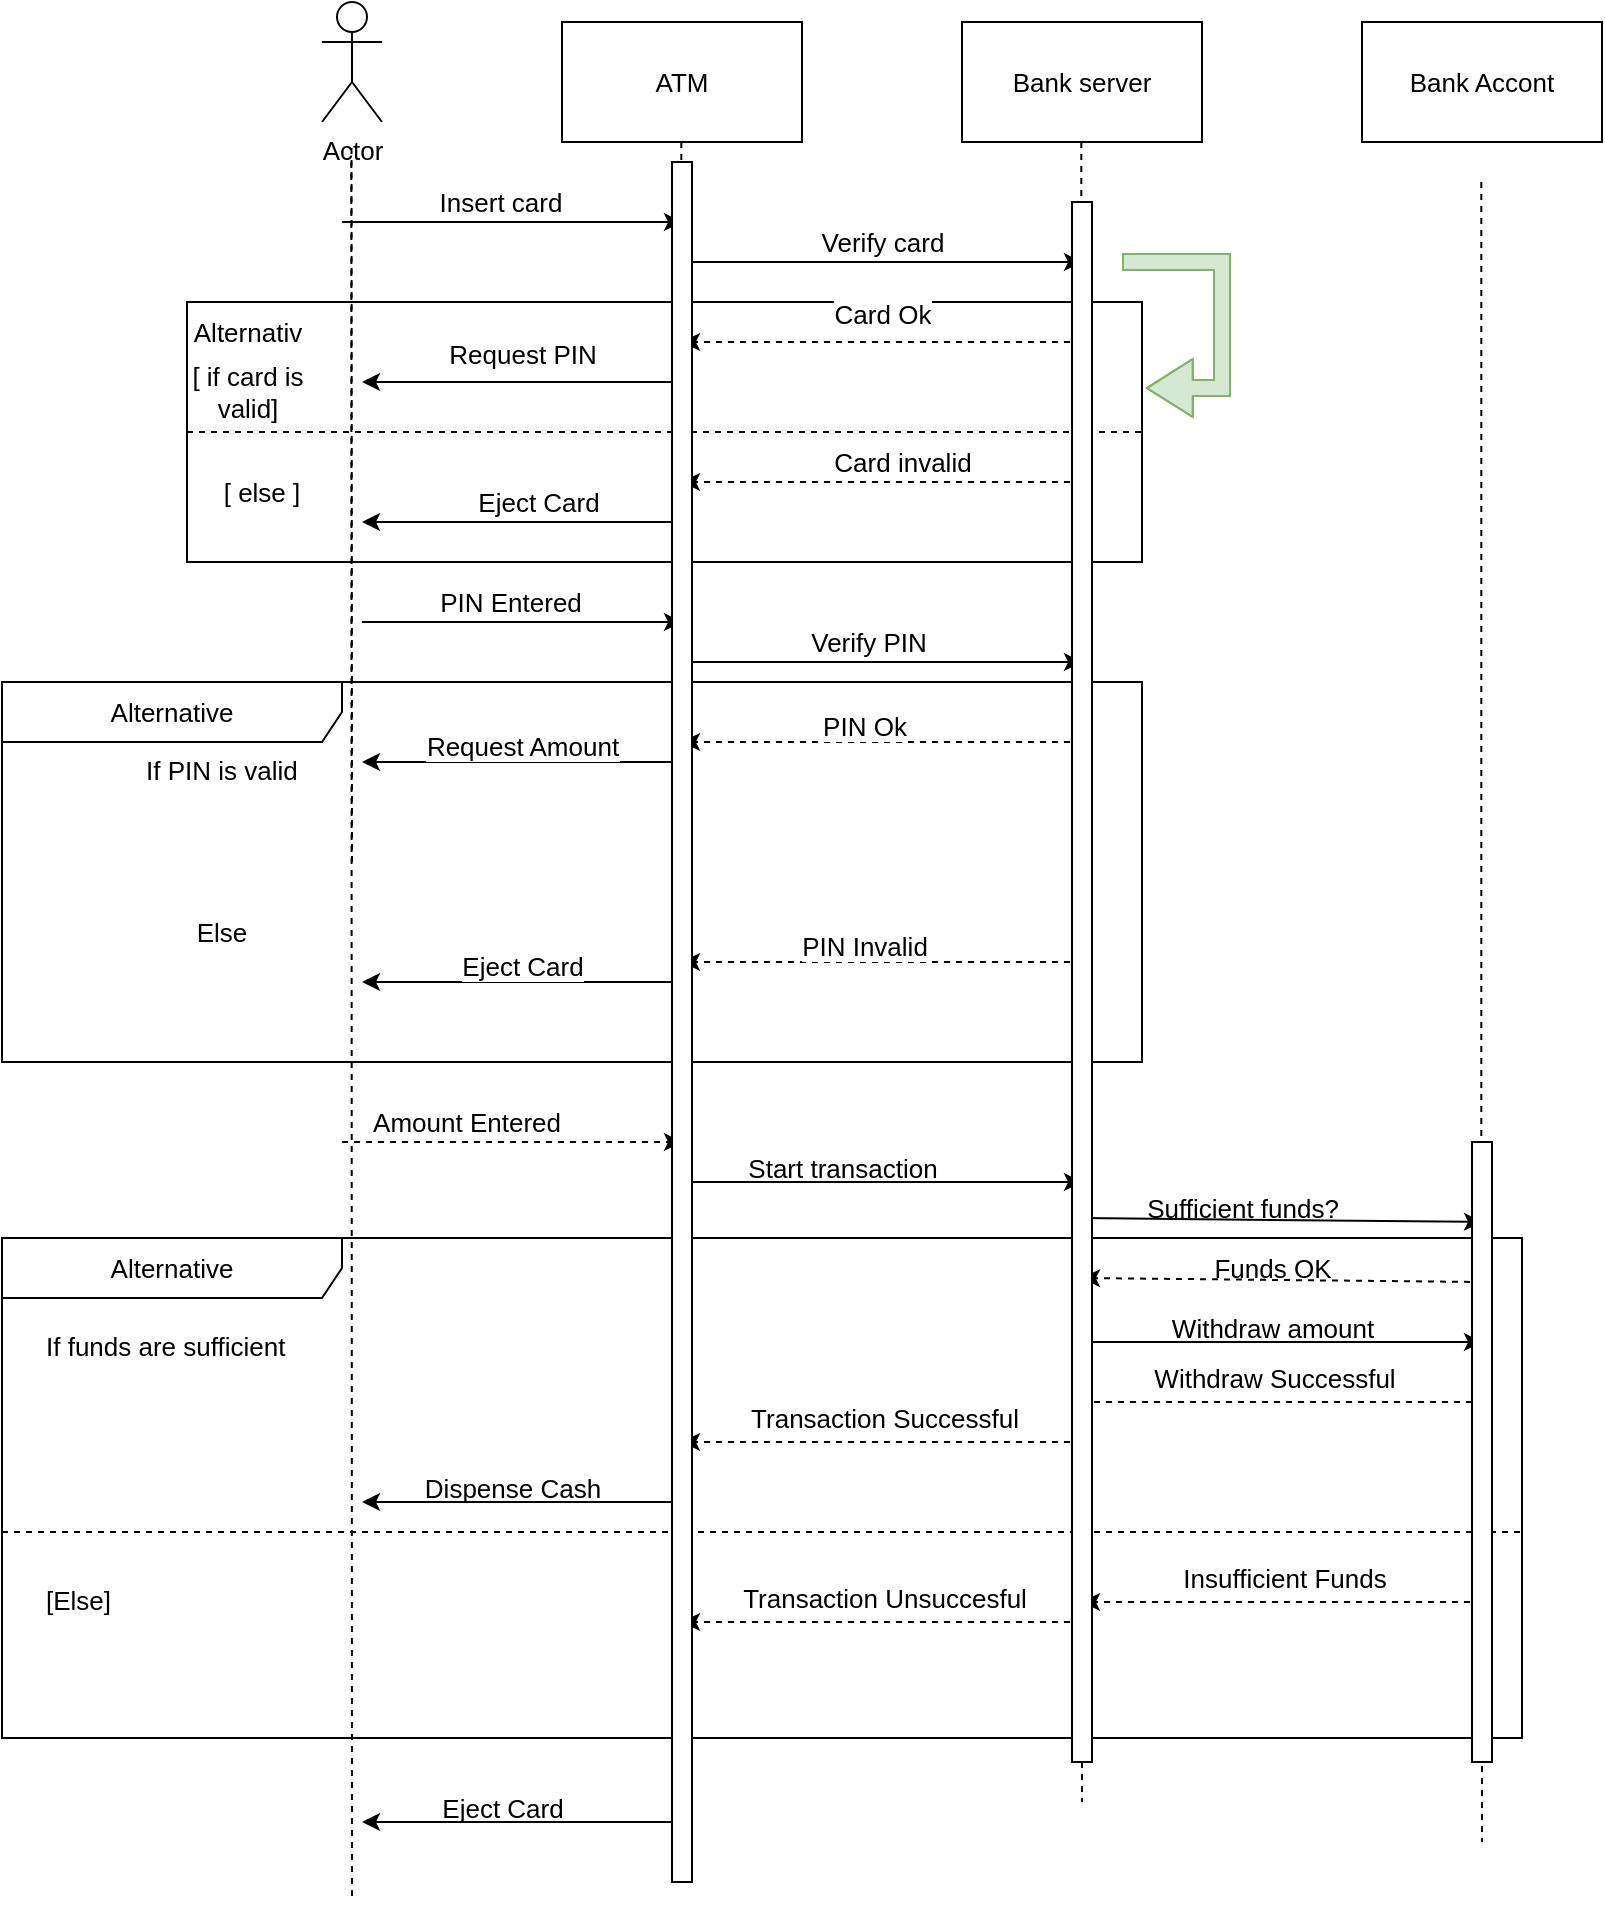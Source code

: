 <mxfile version="22.1.7" type="github">
  <diagram name="Page-1" id="2YBvvXClWsGukQMizWep">
    <mxGraphModel dx="1434" dy="754" grid="1" gridSize="10" guides="1" tooltips="1" connect="1" arrows="1" fold="1" page="1" pageScale="1" pageWidth="850" pageHeight="1100" math="0" shadow="0">
      <root>
        <mxCell id="0" />
        <mxCell id="1" parent="0" />
        <mxCell id="-rkV7QmktQv8QUPjrSNt-29" value="" style="rounded=0;whiteSpace=wrap;html=1;fontSize=13;" vertex="1" parent="1">
          <mxGeometry x="132.5" y="160" width="477.5" height="130" as="geometry" />
        </mxCell>
        <mxCell id="-rkV7QmktQv8QUPjrSNt-1" value="Actor" style="shape=umlActor;verticalLabelPosition=bottom;verticalAlign=top;html=1;outlineConnect=0;fontSize=13;" vertex="1" parent="1">
          <mxGeometry x="200" y="10" width="30" height="60" as="geometry" />
        </mxCell>
        <mxCell id="-rkV7QmktQv8QUPjrSNt-2" value="ATM" style="rounded=0;whiteSpace=wrap;html=1;fontSize=13;" vertex="1" parent="1">
          <mxGeometry x="320" y="20" width="120" height="60" as="geometry" />
        </mxCell>
        <mxCell id="-rkV7QmktQv8QUPjrSNt-5" value="Bank server" style="rounded=0;whiteSpace=wrap;html=1;fontSize=13;" vertex="1" parent="1">
          <mxGeometry x="520" y="20" width="120" height="60" as="geometry" />
        </mxCell>
        <mxCell id="-rkV7QmktQv8QUPjrSNt-6" value="Bank Accont" style="rounded=0;whiteSpace=wrap;html=1;fontSize=13;" vertex="1" parent="1">
          <mxGeometry x="720" y="20" width="120" height="60" as="geometry" />
        </mxCell>
        <mxCell id="-rkV7QmktQv8QUPjrSNt-10" value="" style="endArrow=none;dashed=1;html=1;rounded=0;fontSize=13;" edge="1" parent="1">
          <mxGeometry width="50" height="50" relative="1" as="geometry">
            <mxPoint x="215" y="440" as="sourcePoint" />
            <mxPoint x="214.75" y="80" as="targetPoint" />
          </mxGeometry>
        </mxCell>
        <mxCell id="-rkV7QmktQv8QUPjrSNt-12" value="" style="endArrow=none;dashed=1;html=1;rounded=0;fontSize=13;" edge="1" parent="1" source="-rkV7QmktQv8QUPjrSNt-106">
          <mxGeometry width="50" height="50" relative="1" as="geometry">
            <mxPoint x="579.66" y="80" as="sourcePoint" />
            <mxPoint x="580" y="910" as="targetPoint" />
            <Array as="points">
              <mxPoint x="580" y="620" />
            </Array>
          </mxGeometry>
        </mxCell>
        <mxCell id="-rkV7QmktQv8QUPjrSNt-14" value="" style="endArrow=classic;html=1;rounded=0;fontSize=13;" edge="1" parent="1">
          <mxGeometry width="50" height="50" relative="1" as="geometry">
            <mxPoint x="210" y="120" as="sourcePoint" />
            <mxPoint x="380" y="120" as="targetPoint" />
          </mxGeometry>
        </mxCell>
        <mxCell id="-rkV7QmktQv8QUPjrSNt-15" value="Insert card" style="edgeLabel;html=1;align=center;verticalAlign=middle;resizable=0;points=[];fontSize=13;" vertex="1" connectable="0" parent="-rkV7QmktQv8QUPjrSNt-14">
          <mxGeometry x="-0.075" y="-2" relative="1" as="geometry">
            <mxPoint y="-12" as="offset" />
          </mxGeometry>
        </mxCell>
        <mxCell id="-rkV7QmktQv8QUPjrSNt-17" value="" style="endArrow=classic;html=1;rounded=0;fontSize=13;" edge="1" parent="1">
          <mxGeometry width="50" height="50" relative="1" as="geometry">
            <mxPoint x="380" y="140" as="sourcePoint" />
            <mxPoint x="580" y="140" as="targetPoint" />
          </mxGeometry>
        </mxCell>
        <mxCell id="-rkV7QmktQv8QUPjrSNt-19" value="Verify card" style="edgeLabel;html=1;align=center;verticalAlign=middle;resizable=0;points=[];fontSize=13;" vertex="1" connectable="0" parent="-rkV7QmktQv8QUPjrSNt-17">
          <mxGeometry y="-2" relative="1" as="geometry">
            <mxPoint y="-12" as="offset" />
          </mxGeometry>
        </mxCell>
        <mxCell id="-rkV7QmktQv8QUPjrSNt-22" value="" style="endArrow=classic;html=1;rounded=0;dashed=1;fontSize=13;" edge="1" parent="1">
          <mxGeometry width="50" height="50" relative="1" as="geometry">
            <mxPoint x="580" y="180" as="sourcePoint" />
            <mxPoint x="380" y="180" as="targetPoint" />
          </mxGeometry>
        </mxCell>
        <mxCell id="-rkV7QmktQv8QUPjrSNt-23" value="Card Ok" style="edgeLabel;html=1;align=center;verticalAlign=middle;resizable=0;points=[];fontSize=13;" vertex="1" connectable="0" parent="-rkV7QmktQv8QUPjrSNt-22">
          <mxGeometry y="-2" relative="1" as="geometry">
            <mxPoint y="-12" as="offset" />
          </mxGeometry>
        </mxCell>
        <mxCell id="-rkV7QmktQv8QUPjrSNt-24" value="" style="endArrow=classic;html=1;rounded=0;fontSize=13;" edge="1" parent="1">
          <mxGeometry width="50" height="50" relative="1" as="geometry">
            <mxPoint x="380" y="200" as="sourcePoint" />
            <mxPoint x="220" y="200" as="targetPoint" />
          </mxGeometry>
        </mxCell>
        <mxCell id="-rkV7QmktQv8QUPjrSNt-25" value="Request PIN" style="edgeLabel;html=1;align=center;verticalAlign=middle;resizable=0;points=[];fontSize=13;" vertex="1" connectable="0" parent="-rkV7QmktQv8QUPjrSNt-24">
          <mxGeometry y="-2" relative="1" as="geometry">
            <mxPoint y="-12" as="offset" />
          </mxGeometry>
        </mxCell>
        <mxCell id="-rkV7QmktQv8QUPjrSNt-30" value="Alternativ" style="text;html=1;strokeColor=none;fillColor=none;align=center;verticalAlign=middle;whiteSpace=wrap;rounded=0;fontSize=13;" vertex="1" parent="1">
          <mxGeometry x="132.5" y="160" width="60" height="30" as="geometry" />
        </mxCell>
        <mxCell id="-rkV7QmktQv8QUPjrSNt-31" value="" style="endArrow=block;html=1;rounded=0;shape=flexArrow;width=8;endSize=7.33;entryX=1.004;entryY=0.331;entryDx=0;entryDy=0;entryPerimeter=0;fillColor=#d5e8d4;strokeColor=#82b366;fontSize=13;" edge="1" parent="1" target="-rkV7QmktQv8QUPjrSNt-29">
          <mxGeometry width="50" height="50" relative="1" as="geometry">
            <mxPoint x="600" y="140" as="sourcePoint" />
            <mxPoint x="650" y="210" as="targetPoint" />
            <Array as="points">
              <mxPoint x="650" y="140" />
              <mxPoint x="650" y="203" />
            </Array>
          </mxGeometry>
        </mxCell>
        <mxCell id="-rkV7QmktQv8QUPjrSNt-33" value="" style="endArrow=none;dashed=1;html=1;rounded=0;entryX=1;entryY=0.5;entryDx=0;entryDy=0;exitX=0;exitY=0.5;exitDx=0;exitDy=0;fontSize=13;" edge="1" parent="1" source="-rkV7QmktQv8QUPjrSNt-29" target="-rkV7QmktQv8QUPjrSNt-29">
          <mxGeometry width="50" height="50" relative="1" as="geometry">
            <mxPoint x="120" y="230" as="sourcePoint" />
            <mxPoint x="170" y="180" as="targetPoint" />
          </mxGeometry>
        </mxCell>
        <mxCell id="-rkV7QmktQv8QUPjrSNt-34" value="[ if card is valid]" style="text;html=1;strokeColor=none;fillColor=none;align=center;verticalAlign=middle;whiteSpace=wrap;rounded=0;fontSize=13;" vertex="1" parent="1">
          <mxGeometry x="132.5" y="190" width="60" height="30" as="geometry" />
        </mxCell>
        <mxCell id="-rkV7QmktQv8QUPjrSNt-35" value="[ else ]" style="text;html=1;strokeColor=none;fillColor=none;align=center;verticalAlign=middle;whiteSpace=wrap;rounded=0;fontSize=13;" vertex="1" parent="1">
          <mxGeometry x="140" y="240" width="60" height="30" as="geometry" />
        </mxCell>
        <mxCell id="-rkV7QmktQv8QUPjrSNt-40" value="" style="endArrow=classic;html=1;rounded=0;dashed=1;fontSize=13;" edge="1" parent="1">
          <mxGeometry width="50" height="50" relative="1" as="geometry">
            <mxPoint x="580" y="250" as="sourcePoint" />
            <mxPoint x="380" y="250" as="targetPoint" />
          </mxGeometry>
        </mxCell>
        <mxCell id="-rkV7QmktQv8QUPjrSNt-41" value="Card invalid" style="edgeLabel;html=1;align=center;verticalAlign=middle;resizable=0;points=[];fontSize=13;" vertex="1" connectable="0" parent="-rkV7QmktQv8QUPjrSNt-40">
          <mxGeometry x="-0.1" y="-1" relative="1" as="geometry">
            <mxPoint y="-9" as="offset" />
          </mxGeometry>
        </mxCell>
        <mxCell id="-rkV7QmktQv8QUPjrSNt-43" value="" style="endArrow=classic;html=1;rounded=0;fontSize=13;" edge="1" parent="1">
          <mxGeometry width="50" height="50" relative="1" as="geometry">
            <mxPoint x="380" y="270" as="sourcePoint" />
            <mxPoint x="220" y="270" as="targetPoint" />
          </mxGeometry>
        </mxCell>
        <mxCell id="-rkV7QmktQv8QUPjrSNt-44" value="Eject Card" style="edgeLabel;html=1;align=center;verticalAlign=middle;resizable=0;points=[];fontSize=13;" vertex="1" connectable="0" parent="-rkV7QmktQv8QUPjrSNt-43">
          <mxGeometry x="-0.1" y="-1" relative="1" as="geometry">
            <mxPoint y="-9" as="offset" />
          </mxGeometry>
        </mxCell>
        <mxCell id="-rkV7QmktQv8QUPjrSNt-45" value="" style="endArrow=classic;html=1;rounded=0;fontSize=13;" edge="1" parent="1">
          <mxGeometry width="50" height="50" relative="1" as="geometry">
            <mxPoint x="220" y="320" as="sourcePoint" />
            <mxPoint x="380" y="320" as="targetPoint" />
          </mxGeometry>
        </mxCell>
        <mxCell id="-rkV7QmktQv8QUPjrSNt-46" value="PIN Entered" style="edgeLabel;html=1;align=center;verticalAlign=middle;resizable=0;points=[];fontSize=13;" vertex="1" connectable="0" parent="-rkV7QmktQv8QUPjrSNt-45">
          <mxGeometry x="-0.075" y="1" relative="1" as="geometry">
            <mxPoint y="-9" as="offset" />
          </mxGeometry>
        </mxCell>
        <mxCell id="-rkV7QmktQv8QUPjrSNt-47" value="" style="endArrow=classic;html=1;rounded=0;fontSize=13;" edge="1" parent="1">
          <mxGeometry width="50" height="50" relative="1" as="geometry">
            <mxPoint x="380" y="340" as="sourcePoint" />
            <mxPoint x="580" y="340" as="targetPoint" />
          </mxGeometry>
        </mxCell>
        <mxCell id="-rkV7QmktQv8QUPjrSNt-48" value="Verify PIN" style="edgeLabel;html=1;align=center;verticalAlign=middle;resizable=0;points=[];fontSize=13;" vertex="1" connectable="0" parent="-rkV7QmktQv8QUPjrSNt-47">
          <mxGeometry x="-0.075" y="1" relative="1" as="geometry">
            <mxPoint y="-9" as="offset" />
          </mxGeometry>
        </mxCell>
        <mxCell id="-rkV7QmktQv8QUPjrSNt-54" value="Alternative" style="shape=umlFrame;whiteSpace=wrap;html=1;pointerEvents=0;recursiveResize=0;container=1;collapsible=0;width=170;fontSize=13;" vertex="1" parent="1">
          <mxGeometry x="40" y="350" width="570" height="190" as="geometry" />
        </mxCell>
        <mxCell id="-rkV7QmktQv8QUPjrSNt-55" value="If PIN is valid" style="text;html=1;fontSize=13;" vertex="1" parent="-rkV7QmktQv8QUPjrSNt-54">
          <mxGeometry width="100" height="20" relative="1" as="geometry">
            <mxPoint x="70" y="30" as="offset" />
          </mxGeometry>
        </mxCell>
        <mxCell id="-rkV7QmktQv8QUPjrSNt-62" value="Else" style="text;html=1;strokeColor=none;fillColor=none;align=center;verticalAlign=middle;whiteSpace=wrap;rounded=0;fontSize=13;" vertex="1" parent="-rkV7QmktQv8QUPjrSNt-54">
          <mxGeometry x="80" y="110" width="60" height="30" as="geometry" />
        </mxCell>
        <mxCell id="-rkV7QmktQv8QUPjrSNt-49" value="" style="endArrow=classic;html=1;rounded=0;dashed=1;fontSize=13;" edge="1" parent="-rkV7QmktQv8QUPjrSNt-54">
          <mxGeometry width="50" height="50" relative="1" as="geometry">
            <mxPoint x="540" y="30" as="sourcePoint" />
            <mxPoint x="340" y="30" as="targetPoint" />
          </mxGeometry>
        </mxCell>
        <mxCell id="-rkV7QmktQv8QUPjrSNt-50" value="PIN Ok" style="edgeLabel;html=1;align=center;verticalAlign=middle;resizable=0;points=[];fontSize=13;" vertex="1" connectable="0" parent="-rkV7QmktQv8QUPjrSNt-49">
          <mxGeometry x="-0.075" y="1" relative="1" as="geometry">
            <mxPoint x="-17" y="-9" as="offset" />
          </mxGeometry>
        </mxCell>
        <mxCell id="-rkV7QmktQv8QUPjrSNt-52" value="" style="endArrow=classic;html=1;rounded=0;fontSize=13;" edge="1" parent="-rkV7QmktQv8QUPjrSNt-54">
          <mxGeometry width="50" height="50" relative="1" as="geometry">
            <mxPoint x="340" y="40" as="sourcePoint" />
            <mxPoint x="180" y="40" as="targetPoint" />
          </mxGeometry>
        </mxCell>
        <mxCell id="-rkV7QmktQv8QUPjrSNt-53" value="Request Amount" style="edgeLabel;html=1;align=center;verticalAlign=middle;resizable=0;points=[];fontSize=13;" vertex="1" connectable="0" parent="-rkV7QmktQv8QUPjrSNt-52">
          <mxGeometry x="-0.075" y="1" relative="1" as="geometry">
            <mxPoint x="-6" y="-9" as="offset" />
          </mxGeometry>
        </mxCell>
        <mxCell id="-rkV7QmktQv8QUPjrSNt-63" value="" style="endArrow=classic;html=1;rounded=0;dashed=1;fontSize=13;" edge="1" parent="-rkV7QmktQv8QUPjrSNt-54">
          <mxGeometry width="50" height="50" relative="1" as="geometry">
            <mxPoint x="540" y="140" as="sourcePoint" />
            <mxPoint x="340" y="140" as="targetPoint" />
          </mxGeometry>
        </mxCell>
        <mxCell id="-rkV7QmktQv8QUPjrSNt-64" value="PIN Invalid" style="edgeLabel;html=1;align=center;verticalAlign=middle;resizable=0;points=[];fontSize=13;" vertex="1" connectable="0" parent="-rkV7QmktQv8QUPjrSNt-63">
          <mxGeometry x="-0.075" y="1" relative="1" as="geometry">
            <mxPoint x="-17" y="-9" as="offset" />
          </mxGeometry>
        </mxCell>
        <mxCell id="-rkV7QmktQv8QUPjrSNt-65" value="" style="endArrow=classic;html=1;rounded=0;fontSize=13;" edge="1" parent="-rkV7QmktQv8QUPjrSNt-54">
          <mxGeometry width="50" height="50" relative="1" as="geometry">
            <mxPoint x="340" y="150" as="sourcePoint" />
            <mxPoint x="180" y="150" as="targetPoint" />
          </mxGeometry>
        </mxCell>
        <mxCell id="-rkV7QmktQv8QUPjrSNt-66" value="Eject Card" style="edgeLabel;html=1;align=center;verticalAlign=middle;resizable=0;points=[];fontSize=13;" vertex="1" connectable="0" parent="-rkV7QmktQv8QUPjrSNt-65">
          <mxGeometry x="-0.075" y="1" relative="1" as="geometry">
            <mxPoint x="-6" y="-9" as="offset" />
          </mxGeometry>
        </mxCell>
        <mxCell id="-rkV7QmktQv8QUPjrSNt-58" value="" style="endArrow=none;dashed=1;html=1;rounded=0;fontSize=13;" edge="1" parent="1">
          <mxGeometry width="50" height="50" relative="1" as="geometry">
            <mxPoint x="379.66" y="80" as="sourcePoint" />
            <mxPoint x="380" y="930" as="targetPoint" />
          </mxGeometry>
        </mxCell>
        <mxCell id="-rkV7QmktQv8QUPjrSNt-61" value="" style="endArrow=none;dashed=1;html=1;rounded=0;fontSize=13;" edge="1" parent="1">
          <mxGeometry width="50" height="50" relative="1" as="geometry">
            <mxPoint x="214.66" y="90" as="sourcePoint" />
            <mxPoint x="215" y="960" as="targetPoint" />
          </mxGeometry>
        </mxCell>
        <mxCell id="-rkV7QmktQv8QUPjrSNt-67" value="" style="endArrow=classic;html=1;rounded=0;dashed=1;fontSize=13;" edge="1" parent="1">
          <mxGeometry width="50" height="50" relative="1" as="geometry">
            <mxPoint x="210" y="580" as="sourcePoint" />
            <mxPoint x="380" y="580" as="targetPoint" />
          </mxGeometry>
        </mxCell>
        <mxCell id="-rkV7QmktQv8QUPjrSNt-68" value="Amount Entered" style="edgeLabel;html=1;align=center;verticalAlign=middle;resizable=0;points=[];fontSize=13;" vertex="1" connectable="0" parent="-rkV7QmktQv8QUPjrSNt-67">
          <mxGeometry x="-0.075" y="1" relative="1" as="geometry">
            <mxPoint x="-17" y="-9" as="offset" />
          </mxGeometry>
        </mxCell>
        <mxCell id="-rkV7QmktQv8QUPjrSNt-69" value="" style="endArrow=classic;html=1;rounded=0;fontSize=13;" edge="1" parent="1">
          <mxGeometry width="50" height="50" relative="1" as="geometry">
            <mxPoint x="380" y="600" as="sourcePoint" />
            <mxPoint x="580" y="600" as="targetPoint" />
          </mxGeometry>
        </mxCell>
        <mxCell id="-rkV7QmktQv8QUPjrSNt-70" value="Start transaction" style="text;html=1;align=center;verticalAlign=middle;resizable=0;points=[];autosize=1;strokeColor=none;fillColor=none;fontSize=13;" vertex="1" parent="1">
          <mxGeometry x="400" y="578" width="120" height="30" as="geometry" />
        </mxCell>
        <mxCell id="-rkV7QmktQv8QUPjrSNt-71" value="" style="endArrow=classic;html=1;rounded=0;fontSize=13;" edge="1" parent="1">
          <mxGeometry width="50" height="50" relative="1" as="geometry">
            <mxPoint x="580" y="618" as="sourcePoint" />
            <mxPoint x="780" y="620" as="targetPoint" />
          </mxGeometry>
        </mxCell>
        <mxCell id="-rkV7QmktQv8QUPjrSNt-72" value="Sufficient funds?" style="text;html=1;align=center;verticalAlign=middle;resizable=0;points=[];autosize=1;strokeColor=none;fillColor=none;fontSize=13;" vertex="1" parent="1">
          <mxGeometry x="600" y="598" width="120" height="30" as="geometry" />
        </mxCell>
        <mxCell id="-rkV7QmktQv8QUPjrSNt-73" value="" style="endArrow=classic;html=1;rounded=0;dashed=1;fontSize=13;" edge="1" parent="1">
          <mxGeometry width="50" height="50" relative="1" as="geometry">
            <mxPoint x="780" y="650" as="sourcePoint" />
            <mxPoint x="580" y="648" as="targetPoint" />
          </mxGeometry>
        </mxCell>
        <mxCell id="-rkV7QmktQv8QUPjrSNt-74" value="Funds OK" style="text;html=1;align=center;verticalAlign=middle;resizable=0;points=[];autosize=1;strokeColor=none;fillColor=none;fontSize=13;" vertex="1" parent="1">
          <mxGeometry x="635" y="628" width="80" height="30" as="geometry" />
        </mxCell>
        <mxCell id="-rkV7QmktQv8QUPjrSNt-75" value="" style="endArrow=classic;html=1;rounded=0;fontSize=13;" edge="1" parent="1">
          <mxGeometry width="50" height="50" relative="1" as="geometry">
            <mxPoint x="580" y="680" as="sourcePoint" />
            <mxPoint x="780" y="680" as="targetPoint" />
          </mxGeometry>
        </mxCell>
        <mxCell id="-rkV7QmktQv8QUPjrSNt-76" value="Withdraw amount" style="text;html=1;align=center;verticalAlign=middle;resizable=0;points=[];autosize=1;strokeColor=none;fillColor=none;fontSize=13;" vertex="1" parent="1">
          <mxGeometry x="615" y="658" width="120" height="30" as="geometry" />
        </mxCell>
        <mxCell id="-rkV7QmktQv8QUPjrSNt-77" value="" style="endArrow=classic;html=1;rounded=0;dashed=1;fontSize=13;" edge="1" parent="1">
          <mxGeometry width="50" height="50" relative="1" as="geometry">
            <mxPoint x="775" y="710" as="sourcePoint" />
            <mxPoint x="575" y="710" as="targetPoint" />
          </mxGeometry>
        </mxCell>
        <mxCell id="-rkV7QmktQv8QUPjrSNt-78" value="Withdraw Successful" style="edgeLabel;html=1;align=center;verticalAlign=middle;resizable=0;points=[];fontSize=13;" vertex="1" connectable="0" parent="-rkV7QmktQv8QUPjrSNt-77">
          <mxGeometry x="0.005" y="-2" relative="1" as="geometry">
            <mxPoint x="1" y="-10" as="offset" />
          </mxGeometry>
        </mxCell>
        <mxCell id="-rkV7QmktQv8QUPjrSNt-79" value="" style="endArrow=classic;html=1;rounded=0;dashed=1;fontSize=13;" edge="1" parent="1">
          <mxGeometry width="50" height="50" relative="1" as="geometry">
            <mxPoint x="580" y="730" as="sourcePoint" />
            <mxPoint x="380" y="730" as="targetPoint" />
          </mxGeometry>
        </mxCell>
        <mxCell id="-rkV7QmktQv8QUPjrSNt-80" value="Transaction Successful" style="edgeLabel;html=1;align=center;verticalAlign=middle;resizable=0;points=[];fontSize=13;" vertex="1" connectable="0" parent="-rkV7QmktQv8QUPjrSNt-79">
          <mxGeometry x="0.005" y="-2" relative="1" as="geometry">
            <mxPoint x="1" y="-10" as="offset" />
          </mxGeometry>
        </mxCell>
        <mxCell id="-rkV7QmktQv8QUPjrSNt-81" value="" style="endArrow=classic;html=1;rounded=0;fontSize=13;" edge="1" parent="1">
          <mxGeometry width="50" height="50" relative="1" as="geometry">
            <mxPoint x="380" y="760" as="sourcePoint" />
            <mxPoint x="220" y="760" as="targetPoint" />
          </mxGeometry>
        </mxCell>
        <mxCell id="-rkV7QmktQv8QUPjrSNt-82" value="Dispense Cash" style="text;html=1;align=center;verticalAlign=middle;resizable=0;points=[];autosize=1;strokeColor=none;fillColor=none;fontSize=13;" vertex="1" parent="1">
          <mxGeometry x="240" y="738" width="110" height="30" as="geometry" />
        </mxCell>
        <mxCell id="-rkV7QmktQv8QUPjrSNt-94" value="Alternative" style="shape=umlFrame;whiteSpace=wrap;html=1;pointerEvents=0;recursiveResize=0;container=1;collapsible=0;width=170;fontSize=13;" vertex="1" parent="1">
          <mxGeometry x="40" y="628" width="760" height="250" as="geometry" />
        </mxCell>
        <mxCell id="-rkV7QmktQv8QUPjrSNt-95" value="If funds are sufficient" style="text;html=1;fontSize=13;" vertex="1" parent="-rkV7QmktQv8QUPjrSNt-94">
          <mxGeometry width="100" height="20" relative="1" as="geometry">
            <mxPoint x="20" y="40" as="offset" />
          </mxGeometry>
        </mxCell>
        <mxCell id="-rkV7QmktQv8QUPjrSNt-96" value="[Else]" style="line;strokeWidth=1;dashed=1;labelPosition=center;verticalLabelPosition=bottom;align=left;verticalAlign=top;spacingLeft=20;spacingTop=15;html=1;whiteSpace=wrap;fontSize=13;" vertex="1" parent="-rkV7QmktQv8QUPjrSNt-94">
          <mxGeometry y="142" width="760" height="10" as="geometry" />
        </mxCell>
        <mxCell id="-rkV7QmktQv8QUPjrSNt-99" value="" style="endArrow=classic;html=1;rounded=0;dashed=1;fontSize=13;" edge="1" parent="-rkV7QmktQv8QUPjrSNt-94">
          <mxGeometry width="50" height="50" relative="1" as="geometry">
            <mxPoint x="740" y="182" as="sourcePoint" />
            <mxPoint x="540" y="182" as="targetPoint" />
          </mxGeometry>
        </mxCell>
        <mxCell id="-rkV7QmktQv8QUPjrSNt-100" value="Insufficient Funds" style="edgeLabel;html=1;align=center;verticalAlign=middle;resizable=0;points=[];fontSize=13;" vertex="1" connectable="0" parent="-rkV7QmktQv8QUPjrSNt-99">
          <mxGeometry x="0.005" y="-2" relative="1" as="geometry">
            <mxPoint x="1" y="-10" as="offset" />
          </mxGeometry>
        </mxCell>
        <mxCell id="-rkV7QmktQv8QUPjrSNt-101" value="" style="endArrow=classic;html=1;rounded=0;dashed=1;fontSize=13;" edge="1" parent="-rkV7QmktQv8QUPjrSNt-94">
          <mxGeometry width="50" height="50" relative="1" as="geometry">
            <mxPoint x="540" y="192" as="sourcePoint" />
            <mxPoint x="340" y="192" as="targetPoint" />
          </mxGeometry>
        </mxCell>
        <mxCell id="-rkV7QmktQv8QUPjrSNt-102" value="Transaction Unsuccesful" style="edgeLabel;html=1;align=center;verticalAlign=middle;resizable=0;points=[];fontSize=13;" vertex="1" connectable="0" parent="-rkV7QmktQv8QUPjrSNt-101">
          <mxGeometry x="0.005" y="-2" relative="1" as="geometry">
            <mxPoint x="1" y="-10" as="offset" />
          </mxGeometry>
        </mxCell>
        <mxCell id="-rkV7QmktQv8QUPjrSNt-98" value="" style="endArrow=none;dashed=1;html=1;rounded=0;fontSize=13;" edge="1" parent="1" source="-rkV7QmktQv8QUPjrSNt-108">
          <mxGeometry width="50" height="50" relative="1" as="geometry">
            <mxPoint x="779.66" y="100" as="sourcePoint" />
            <mxPoint x="780" y="930" as="targetPoint" />
            <Array as="points">
              <mxPoint x="780" y="640" />
            </Array>
          </mxGeometry>
        </mxCell>
        <mxCell id="-rkV7QmktQv8QUPjrSNt-103" value="" style="endArrow=classic;html=1;rounded=0;fontSize=13;" edge="1" parent="1">
          <mxGeometry width="50" height="50" relative="1" as="geometry">
            <mxPoint x="380" y="920" as="sourcePoint" />
            <mxPoint x="220" y="920" as="targetPoint" />
          </mxGeometry>
        </mxCell>
        <mxCell id="-rkV7QmktQv8QUPjrSNt-104" value="Eject Card" style="text;html=1;align=center;verticalAlign=middle;resizable=0;points=[];autosize=1;strokeColor=none;fillColor=none;fontSize=13;" vertex="1" parent="1">
          <mxGeometry x="250" y="898" width="80" height="30" as="geometry" />
        </mxCell>
        <mxCell id="-rkV7QmktQv8QUPjrSNt-105" value="" style="html=1;points=[[0,0,0,0,5],[0,1,0,0,-5],[1,0,0,0,5],[1,1,0,0,-5]];perimeter=orthogonalPerimeter;outlineConnect=0;targetShapes=umlLifeline;portConstraint=eastwest;newEdgeStyle={&quot;curved&quot;:0,&quot;rounded&quot;:0};fontSize=13;" vertex="1" parent="1">
          <mxGeometry x="375" y="90" width="10" height="860" as="geometry" />
        </mxCell>
        <mxCell id="-rkV7QmktQv8QUPjrSNt-107" value="" style="endArrow=none;dashed=1;html=1;rounded=0;fontSize=13;" edge="1" parent="1" target="-rkV7QmktQv8QUPjrSNt-106">
          <mxGeometry width="50" height="50" relative="1" as="geometry">
            <mxPoint x="579.66" y="80" as="sourcePoint" />
            <mxPoint x="580" y="910" as="targetPoint" />
            <Array as="points" />
          </mxGeometry>
        </mxCell>
        <mxCell id="-rkV7QmktQv8QUPjrSNt-106" value="" style="html=1;points=[[0,0,0,0,5],[0,1,0,0,-5],[1,0,0,0,5],[1,1,0,0,-5]];perimeter=orthogonalPerimeter;outlineConnect=0;targetShapes=umlLifeline;portConstraint=eastwest;newEdgeStyle={&quot;curved&quot;:0,&quot;rounded&quot;:0};fontSize=13;" vertex="1" parent="1">
          <mxGeometry x="575" y="110" width="10" height="780" as="geometry" />
        </mxCell>
        <mxCell id="-rkV7QmktQv8QUPjrSNt-109" value="" style="endArrow=none;dashed=1;html=1;rounded=0;fontSize=13;" edge="1" parent="1" target="-rkV7QmktQv8QUPjrSNt-108">
          <mxGeometry width="50" height="50" relative="1" as="geometry">
            <mxPoint x="779.66" y="100" as="sourcePoint" />
            <mxPoint x="780" y="930" as="targetPoint" />
            <Array as="points" />
          </mxGeometry>
        </mxCell>
        <mxCell id="-rkV7QmktQv8QUPjrSNt-108" value="" style="html=1;points=[[0,0,0,0,5],[0,1,0,0,-5],[1,0,0,0,5],[1,1,0,0,-5]];perimeter=orthogonalPerimeter;outlineConnect=0;targetShapes=umlLifeline;portConstraint=eastwest;newEdgeStyle={&quot;curved&quot;:0,&quot;rounded&quot;:0};fontSize=13;" vertex="1" parent="1">
          <mxGeometry x="775" y="580" width="10" height="310" as="geometry" />
        </mxCell>
      </root>
    </mxGraphModel>
  </diagram>
</mxfile>
